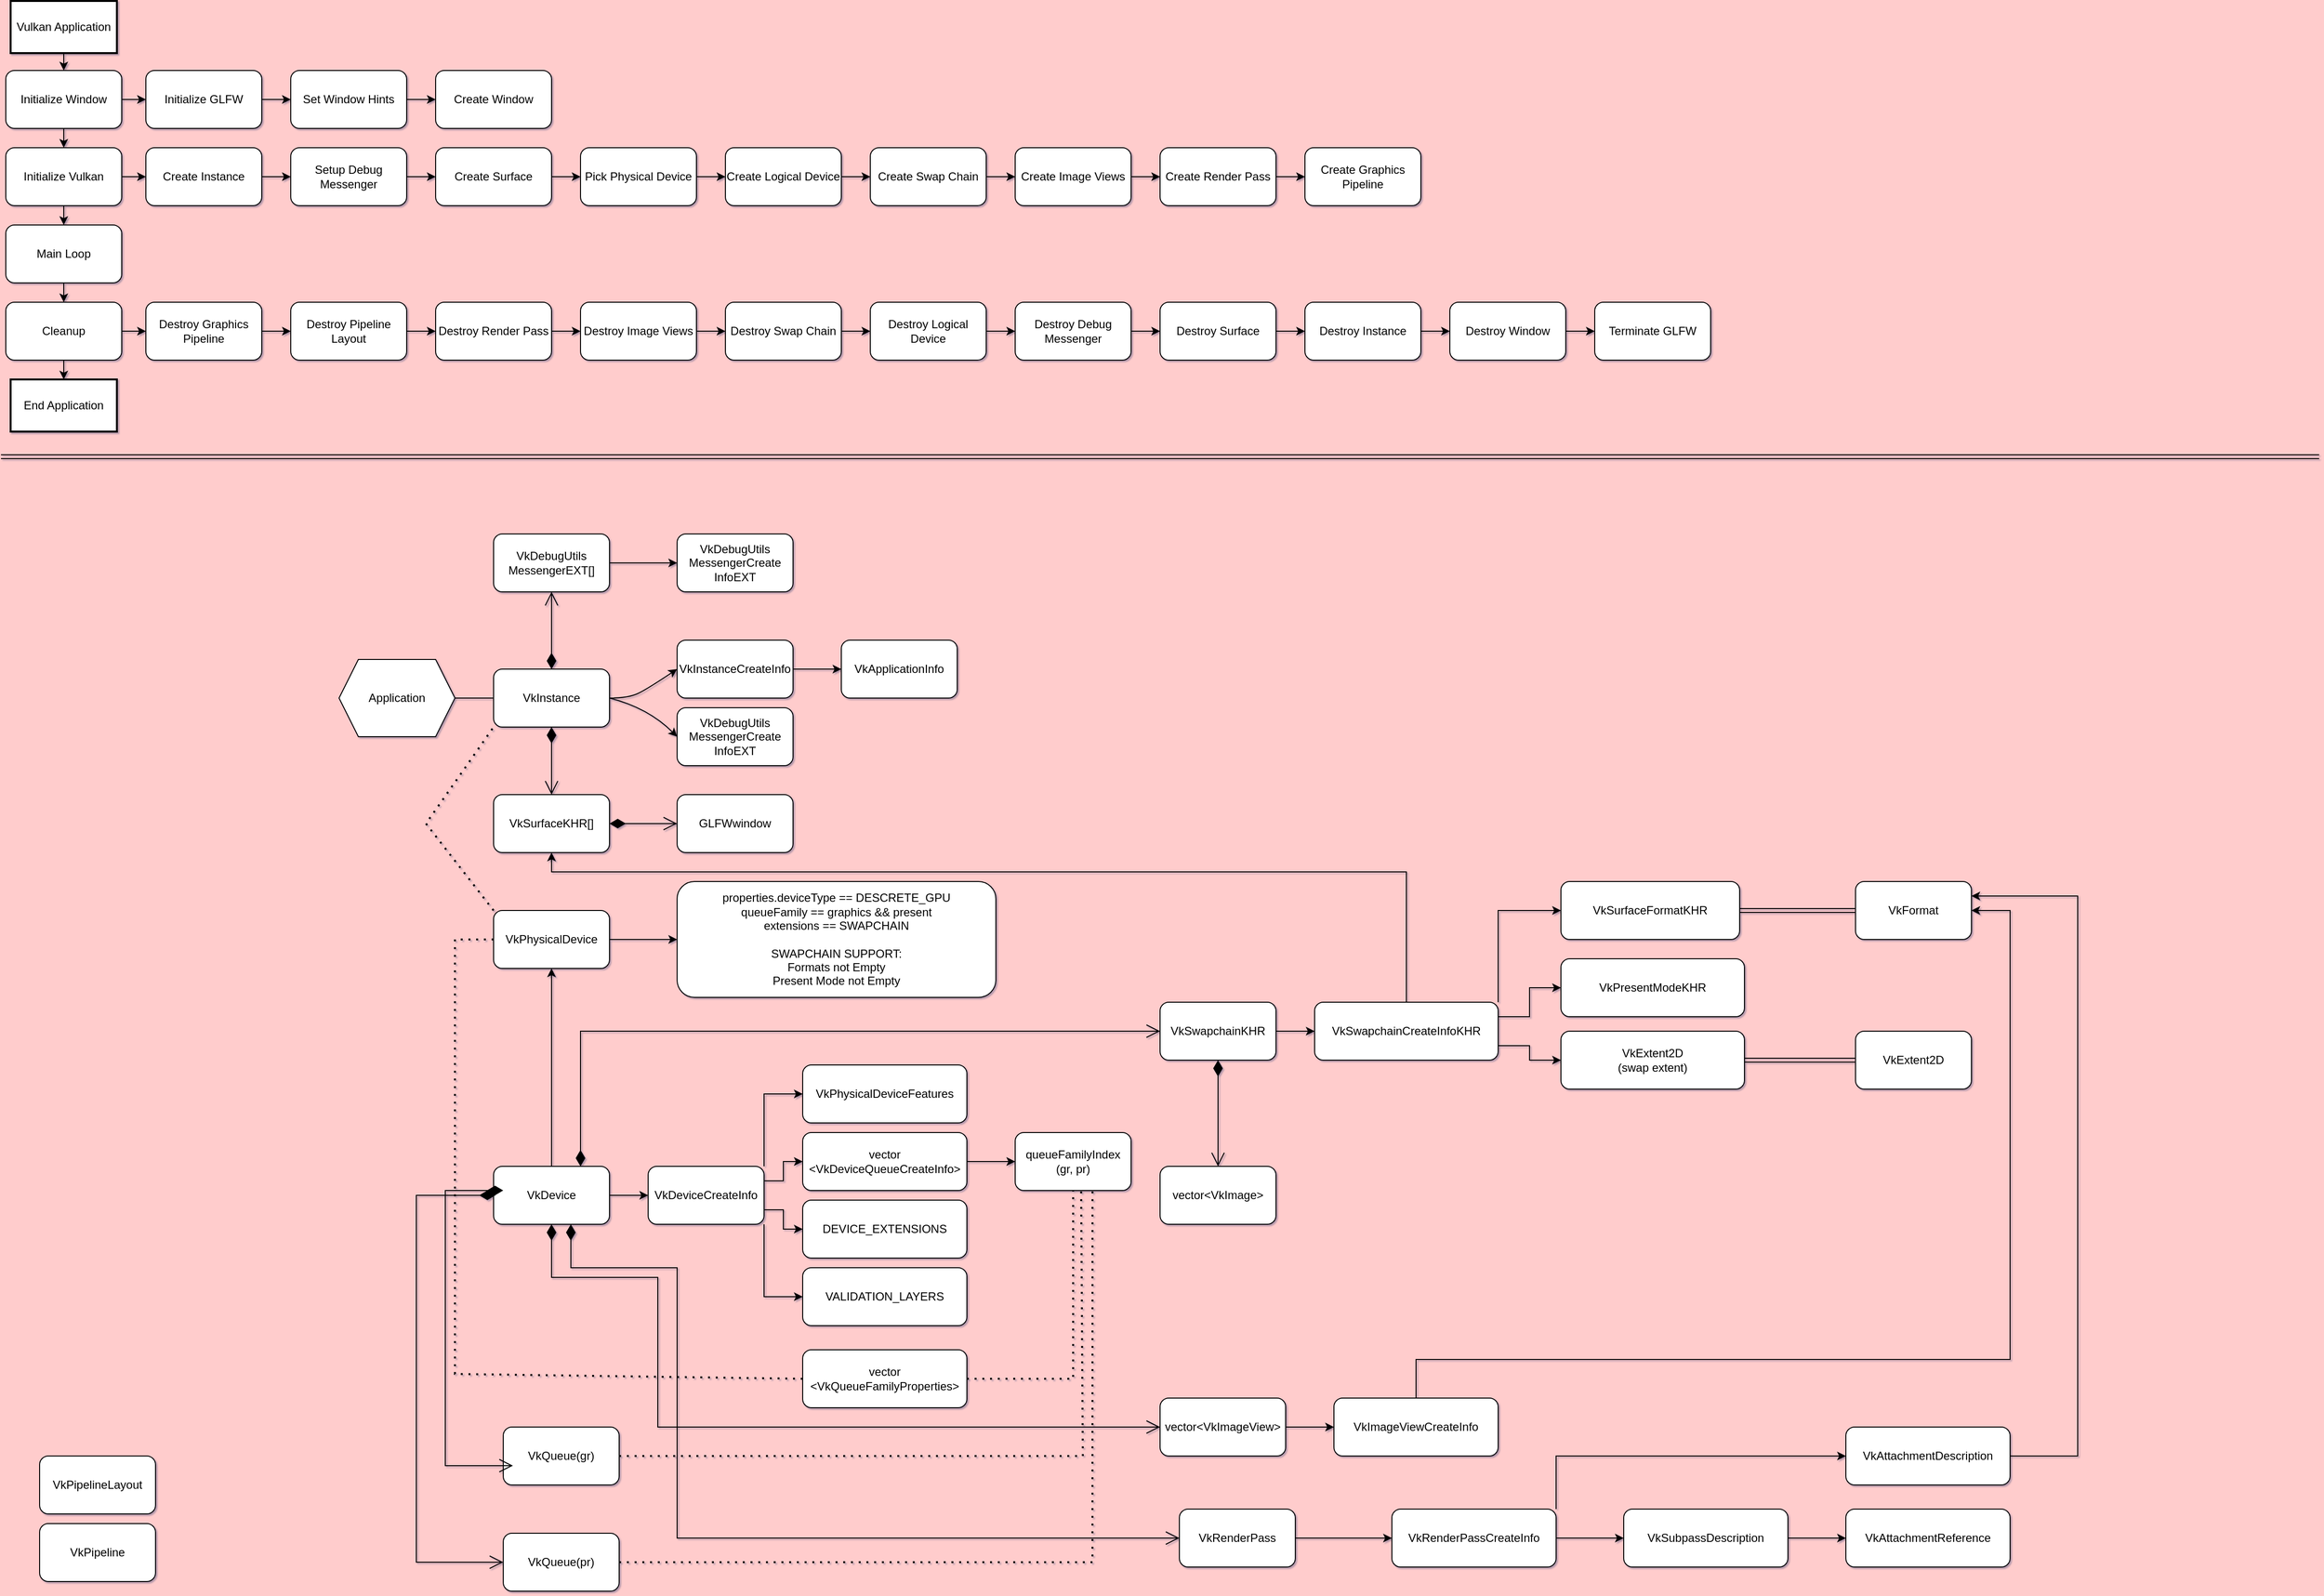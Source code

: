 <mxfile version="26.0.7">
  <diagram name="Page-1" id="efARjDcXvOc3rk5b5u3u">
    <mxGraphModel dx="1392" dy="761" grid="1" gridSize="10" guides="1" tooltips="1" connect="1" arrows="1" fold="1" page="1" pageScale="1" pageWidth="1200" pageHeight="1920" background="#FFCCCC" math="0" shadow="1">
      <root>
        <mxCell id="0" />
        <mxCell id="1" parent="0" />
        <mxCell id="PMzsmYmVDIkMxbADWyHm-15" style="edgeStyle=orthogonalEdgeStyle;rounded=0;orthogonalLoop=1;jettySize=auto;html=1;exitX=0.5;exitY=1;exitDx=0;exitDy=0;entryX=0.5;entryY=0;entryDx=0;entryDy=0;" edge="1" parent="1" source="2" target="PMzsmYmVDIkMxbADWyHm-14">
          <mxGeometry relative="1" as="geometry" />
        </mxCell>
        <mxCell id="2" value="Vulkan Application" style="whiteSpace=wrap;strokeWidth=2;" parent="1" vertex="1">
          <mxGeometry x="10" y="8" width="110" height="54" as="geometry" />
        </mxCell>
        <mxCell id="PMzsmYmVDIkMxbADWyHm-20" style="edgeStyle=orthogonalEdgeStyle;rounded=0;orthogonalLoop=1;jettySize=auto;html=1;exitX=0.5;exitY=1;exitDx=0;exitDy=0;entryX=0.5;entryY=0;entryDx=0;entryDy=0;" edge="1" parent="1" source="PMzsmYmVDIkMxbADWyHm-14" target="PMzsmYmVDIkMxbADWyHm-16">
          <mxGeometry relative="1" as="geometry" />
        </mxCell>
        <mxCell id="PMzsmYmVDIkMxbADWyHm-26" value="" style="edgeStyle=orthogonalEdgeStyle;rounded=0;orthogonalLoop=1;jettySize=auto;html=1;" edge="1" parent="1" source="PMzsmYmVDIkMxbADWyHm-14" target="PMzsmYmVDIkMxbADWyHm-25">
          <mxGeometry relative="1" as="geometry" />
        </mxCell>
        <mxCell id="PMzsmYmVDIkMxbADWyHm-14" value="Initialize Window" style="rounded=1;whiteSpace=wrap;html=1;" vertex="1" parent="1">
          <mxGeometry x="5" y="80" width="120" height="60" as="geometry" />
        </mxCell>
        <mxCell id="PMzsmYmVDIkMxbADWyHm-21" style="edgeStyle=orthogonalEdgeStyle;rounded=0;orthogonalLoop=1;jettySize=auto;html=1;exitX=0.5;exitY=1;exitDx=0;exitDy=0;entryX=0.5;entryY=0;entryDx=0;entryDy=0;" edge="1" parent="1" source="PMzsmYmVDIkMxbADWyHm-16" target="PMzsmYmVDIkMxbADWyHm-17">
          <mxGeometry relative="1" as="geometry" />
        </mxCell>
        <mxCell id="PMzsmYmVDIkMxbADWyHm-32" value="" style="edgeStyle=orthogonalEdgeStyle;rounded=0;orthogonalLoop=1;jettySize=auto;html=1;" edge="1" parent="1" source="PMzsmYmVDIkMxbADWyHm-16" target="PMzsmYmVDIkMxbADWyHm-31">
          <mxGeometry relative="1" as="geometry" />
        </mxCell>
        <mxCell id="PMzsmYmVDIkMxbADWyHm-16" value="Initialize Vulkan" style="rounded=1;whiteSpace=wrap;html=1;" vertex="1" parent="1">
          <mxGeometry x="5" y="160" width="120" height="60" as="geometry" />
        </mxCell>
        <mxCell id="PMzsmYmVDIkMxbADWyHm-22" style="edgeStyle=orthogonalEdgeStyle;rounded=0;orthogonalLoop=1;jettySize=auto;html=1;exitX=0.5;exitY=1;exitDx=0;exitDy=0;entryX=0.5;entryY=0;entryDx=0;entryDy=0;" edge="1" parent="1" source="PMzsmYmVDIkMxbADWyHm-17" target="PMzsmYmVDIkMxbADWyHm-18">
          <mxGeometry relative="1" as="geometry" />
        </mxCell>
        <mxCell id="PMzsmYmVDIkMxbADWyHm-17" value="Main Loop" style="rounded=1;whiteSpace=wrap;html=1;" vertex="1" parent="1">
          <mxGeometry x="5" y="240" width="120" height="60" as="geometry" />
        </mxCell>
        <mxCell id="PMzsmYmVDIkMxbADWyHm-23" style="edgeStyle=orthogonalEdgeStyle;rounded=0;orthogonalLoop=1;jettySize=auto;html=1;exitX=0.5;exitY=1;exitDx=0;exitDy=0;entryX=0.5;entryY=0;entryDx=0;entryDy=0;" edge="1" parent="1" source="PMzsmYmVDIkMxbADWyHm-18" target="PMzsmYmVDIkMxbADWyHm-19">
          <mxGeometry relative="1" as="geometry" />
        </mxCell>
        <mxCell id="PMzsmYmVDIkMxbADWyHm-52" value="" style="edgeStyle=orthogonalEdgeStyle;rounded=0;orthogonalLoop=1;jettySize=auto;html=1;" edge="1" parent="1" source="PMzsmYmVDIkMxbADWyHm-18" target="PMzsmYmVDIkMxbADWyHm-51">
          <mxGeometry relative="1" as="geometry" />
        </mxCell>
        <mxCell id="PMzsmYmVDIkMxbADWyHm-18" value="Cleanup" style="rounded=1;whiteSpace=wrap;html=1;" vertex="1" parent="1">
          <mxGeometry x="5" y="320" width="120" height="60" as="geometry" />
        </mxCell>
        <mxCell id="PMzsmYmVDIkMxbADWyHm-19" value="End Application" style="whiteSpace=wrap;strokeWidth=2;" vertex="1" parent="1">
          <mxGeometry x="10" y="400" width="110" height="54" as="geometry" />
        </mxCell>
        <mxCell id="PMzsmYmVDIkMxbADWyHm-28" value="" style="edgeStyle=orthogonalEdgeStyle;rounded=0;orthogonalLoop=1;jettySize=auto;html=1;" edge="1" parent="1" source="PMzsmYmVDIkMxbADWyHm-25" target="PMzsmYmVDIkMxbADWyHm-27">
          <mxGeometry relative="1" as="geometry" />
        </mxCell>
        <mxCell id="PMzsmYmVDIkMxbADWyHm-25" value="Initialize GLFW" style="whiteSpace=wrap;html=1;rounded=1;" vertex="1" parent="1">
          <mxGeometry x="150" y="80" width="120" height="60" as="geometry" />
        </mxCell>
        <mxCell id="PMzsmYmVDIkMxbADWyHm-30" value="" style="edgeStyle=orthogonalEdgeStyle;rounded=0;orthogonalLoop=1;jettySize=auto;html=1;" edge="1" parent="1" source="PMzsmYmVDIkMxbADWyHm-27" target="PMzsmYmVDIkMxbADWyHm-29">
          <mxGeometry relative="1" as="geometry" />
        </mxCell>
        <mxCell id="PMzsmYmVDIkMxbADWyHm-27" value="Set Window Hints" style="whiteSpace=wrap;html=1;rounded=1;" vertex="1" parent="1">
          <mxGeometry x="300" y="80" width="120" height="60" as="geometry" />
        </mxCell>
        <mxCell id="PMzsmYmVDIkMxbADWyHm-29" value="Create Window" style="whiteSpace=wrap;html=1;rounded=1;" vertex="1" parent="1">
          <mxGeometry x="450" y="80" width="120" height="60" as="geometry" />
        </mxCell>
        <mxCell id="PMzsmYmVDIkMxbADWyHm-34" value="" style="edgeStyle=orthogonalEdgeStyle;rounded=0;orthogonalLoop=1;jettySize=auto;html=1;" edge="1" parent="1" source="PMzsmYmVDIkMxbADWyHm-31" target="PMzsmYmVDIkMxbADWyHm-33">
          <mxGeometry relative="1" as="geometry" />
        </mxCell>
        <mxCell id="PMzsmYmVDIkMxbADWyHm-31" value="Create Instance" style="rounded=1;whiteSpace=wrap;html=1;" vertex="1" parent="1">
          <mxGeometry x="150" y="160" width="120" height="60" as="geometry" />
        </mxCell>
        <mxCell id="PMzsmYmVDIkMxbADWyHm-36" value="" style="edgeStyle=orthogonalEdgeStyle;rounded=0;orthogonalLoop=1;jettySize=auto;html=1;" edge="1" parent="1" source="PMzsmYmVDIkMxbADWyHm-33" target="PMzsmYmVDIkMxbADWyHm-35">
          <mxGeometry relative="1" as="geometry" />
        </mxCell>
        <mxCell id="PMzsmYmVDIkMxbADWyHm-33" value="Setup Debug Messenger" style="whiteSpace=wrap;html=1;rounded=1;" vertex="1" parent="1">
          <mxGeometry x="300" y="160" width="120" height="60" as="geometry" />
        </mxCell>
        <mxCell id="PMzsmYmVDIkMxbADWyHm-38" value="" style="edgeStyle=orthogonalEdgeStyle;rounded=0;orthogonalLoop=1;jettySize=auto;html=1;" edge="1" parent="1" source="PMzsmYmVDIkMxbADWyHm-35" target="PMzsmYmVDIkMxbADWyHm-37">
          <mxGeometry relative="1" as="geometry" />
        </mxCell>
        <mxCell id="PMzsmYmVDIkMxbADWyHm-35" value="Create Surface" style="whiteSpace=wrap;html=1;rounded=1;" vertex="1" parent="1">
          <mxGeometry x="450" y="160" width="120" height="60" as="geometry" />
        </mxCell>
        <mxCell id="PMzsmYmVDIkMxbADWyHm-40" value="" style="edgeStyle=orthogonalEdgeStyle;rounded=0;orthogonalLoop=1;jettySize=auto;html=1;" edge="1" parent="1" source="PMzsmYmVDIkMxbADWyHm-37" target="PMzsmYmVDIkMxbADWyHm-39">
          <mxGeometry relative="1" as="geometry" />
        </mxCell>
        <mxCell id="PMzsmYmVDIkMxbADWyHm-37" value="Pick Physical Device" style="whiteSpace=wrap;html=1;rounded=1;" vertex="1" parent="1">
          <mxGeometry x="600" y="160" width="120" height="60" as="geometry" />
        </mxCell>
        <mxCell id="PMzsmYmVDIkMxbADWyHm-42" value="" style="edgeStyle=orthogonalEdgeStyle;rounded=0;orthogonalLoop=1;jettySize=auto;html=1;" edge="1" parent="1" source="PMzsmYmVDIkMxbADWyHm-39" target="PMzsmYmVDIkMxbADWyHm-41">
          <mxGeometry relative="1" as="geometry" />
        </mxCell>
        <mxCell id="PMzsmYmVDIkMxbADWyHm-39" value="Create Logical Device" style="whiteSpace=wrap;html=1;rounded=1;" vertex="1" parent="1">
          <mxGeometry x="750" y="160" width="120" height="60" as="geometry" />
        </mxCell>
        <mxCell id="PMzsmYmVDIkMxbADWyHm-44" value="" style="edgeStyle=orthogonalEdgeStyle;rounded=0;orthogonalLoop=1;jettySize=auto;html=1;" edge="1" parent="1" source="PMzsmYmVDIkMxbADWyHm-41" target="PMzsmYmVDIkMxbADWyHm-43">
          <mxGeometry relative="1" as="geometry" />
        </mxCell>
        <mxCell id="PMzsmYmVDIkMxbADWyHm-41" value="Create Swap Chain" style="whiteSpace=wrap;html=1;rounded=1;" vertex="1" parent="1">
          <mxGeometry x="900" y="160" width="120" height="60" as="geometry" />
        </mxCell>
        <mxCell id="PMzsmYmVDIkMxbADWyHm-46" value="" style="edgeStyle=orthogonalEdgeStyle;rounded=0;orthogonalLoop=1;jettySize=auto;html=1;" edge="1" parent="1" source="PMzsmYmVDIkMxbADWyHm-43" target="PMzsmYmVDIkMxbADWyHm-45">
          <mxGeometry relative="1" as="geometry" />
        </mxCell>
        <mxCell id="PMzsmYmVDIkMxbADWyHm-43" value="Create Image Views" style="whiteSpace=wrap;html=1;rounded=1;" vertex="1" parent="1">
          <mxGeometry x="1050" y="160" width="120" height="60" as="geometry" />
        </mxCell>
        <mxCell id="PMzsmYmVDIkMxbADWyHm-48" value="" style="edgeStyle=orthogonalEdgeStyle;rounded=0;orthogonalLoop=1;jettySize=auto;html=1;" edge="1" parent="1" source="PMzsmYmVDIkMxbADWyHm-45" target="PMzsmYmVDIkMxbADWyHm-47">
          <mxGeometry relative="1" as="geometry" />
        </mxCell>
        <mxCell id="PMzsmYmVDIkMxbADWyHm-45" value="Create Render Pass" style="whiteSpace=wrap;html=1;rounded=1;" vertex="1" parent="1">
          <mxGeometry x="1200" y="160" width="120" height="60" as="geometry" />
        </mxCell>
        <mxCell id="PMzsmYmVDIkMxbADWyHm-47" value="Create Graphics Pipeline" style="whiteSpace=wrap;html=1;rounded=1;" vertex="1" parent="1">
          <mxGeometry x="1350" y="160" width="120" height="60" as="geometry" />
        </mxCell>
        <mxCell id="PMzsmYmVDIkMxbADWyHm-54" value="" style="edgeStyle=orthogonalEdgeStyle;rounded=0;orthogonalLoop=1;jettySize=auto;html=1;" edge="1" parent="1" source="PMzsmYmVDIkMxbADWyHm-51" target="PMzsmYmVDIkMxbADWyHm-53">
          <mxGeometry relative="1" as="geometry" />
        </mxCell>
        <mxCell id="PMzsmYmVDIkMxbADWyHm-51" value="Destroy Graphics Pipeline" style="whiteSpace=wrap;html=1;rounded=1;" vertex="1" parent="1">
          <mxGeometry x="150" y="320" width="120" height="60" as="geometry" />
        </mxCell>
        <mxCell id="PMzsmYmVDIkMxbADWyHm-56" value="" style="edgeStyle=orthogonalEdgeStyle;rounded=0;orthogonalLoop=1;jettySize=auto;html=1;" edge="1" parent="1" source="PMzsmYmVDIkMxbADWyHm-53" target="PMzsmYmVDIkMxbADWyHm-55">
          <mxGeometry relative="1" as="geometry" />
        </mxCell>
        <mxCell id="PMzsmYmVDIkMxbADWyHm-53" value="Destroy Pipeline Layout" style="whiteSpace=wrap;html=1;rounded=1;" vertex="1" parent="1">
          <mxGeometry x="300" y="320" width="120" height="60" as="geometry" />
        </mxCell>
        <mxCell id="PMzsmYmVDIkMxbADWyHm-58" value="" style="edgeStyle=orthogonalEdgeStyle;rounded=0;orthogonalLoop=1;jettySize=auto;html=1;" edge="1" parent="1" source="PMzsmYmVDIkMxbADWyHm-55" target="PMzsmYmVDIkMxbADWyHm-57">
          <mxGeometry relative="1" as="geometry" />
        </mxCell>
        <mxCell id="PMzsmYmVDIkMxbADWyHm-55" value="Destroy Render Pass" style="whiteSpace=wrap;html=1;rounded=1;" vertex="1" parent="1">
          <mxGeometry x="450" y="320" width="120" height="60" as="geometry" />
        </mxCell>
        <mxCell id="PMzsmYmVDIkMxbADWyHm-60" value="" style="edgeStyle=orthogonalEdgeStyle;rounded=0;orthogonalLoop=1;jettySize=auto;html=1;" edge="1" parent="1" source="PMzsmYmVDIkMxbADWyHm-57" target="PMzsmYmVDIkMxbADWyHm-59">
          <mxGeometry relative="1" as="geometry" />
        </mxCell>
        <mxCell id="PMzsmYmVDIkMxbADWyHm-57" value="Destroy Image Views" style="whiteSpace=wrap;html=1;rounded=1;" vertex="1" parent="1">
          <mxGeometry x="600" y="320" width="120" height="60" as="geometry" />
        </mxCell>
        <mxCell id="PMzsmYmVDIkMxbADWyHm-62" value="" style="edgeStyle=orthogonalEdgeStyle;rounded=0;orthogonalLoop=1;jettySize=auto;html=1;" edge="1" parent="1" source="PMzsmYmVDIkMxbADWyHm-59" target="PMzsmYmVDIkMxbADWyHm-61">
          <mxGeometry relative="1" as="geometry" />
        </mxCell>
        <mxCell id="PMzsmYmVDIkMxbADWyHm-59" value="Destroy Swap Chain" style="whiteSpace=wrap;html=1;rounded=1;" vertex="1" parent="1">
          <mxGeometry x="750" y="320" width="120" height="60" as="geometry" />
        </mxCell>
        <mxCell id="PMzsmYmVDIkMxbADWyHm-64" value="" style="edgeStyle=orthogonalEdgeStyle;rounded=0;orthogonalLoop=1;jettySize=auto;html=1;" edge="1" parent="1" source="PMzsmYmVDIkMxbADWyHm-61" target="PMzsmYmVDIkMxbADWyHm-63">
          <mxGeometry relative="1" as="geometry" />
        </mxCell>
        <mxCell id="PMzsmYmVDIkMxbADWyHm-61" value="Destroy Logical Device" style="whiteSpace=wrap;html=1;rounded=1;" vertex="1" parent="1">
          <mxGeometry x="900" y="320" width="120" height="60" as="geometry" />
        </mxCell>
        <mxCell id="PMzsmYmVDIkMxbADWyHm-66" value="" style="edgeStyle=orthogonalEdgeStyle;rounded=0;orthogonalLoop=1;jettySize=auto;html=1;" edge="1" parent="1" source="PMzsmYmVDIkMxbADWyHm-63" target="PMzsmYmVDIkMxbADWyHm-65">
          <mxGeometry relative="1" as="geometry" />
        </mxCell>
        <mxCell id="PMzsmYmVDIkMxbADWyHm-63" value="Destroy Debug Messenger" style="whiteSpace=wrap;html=1;rounded=1;" vertex="1" parent="1">
          <mxGeometry x="1050" y="320" width="120" height="60" as="geometry" />
        </mxCell>
        <mxCell id="PMzsmYmVDIkMxbADWyHm-68" value="" style="edgeStyle=orthogonalEdgeStyle;rounded=0;orthogonalLoop=1;jettySize=auto;html=1;" edge="1" parent="1" source="PMzsmYmVDIkMxbADWyHm-65" target="PMzsmYmVDIkMxbADWyHm-67">
          <mxGeometry relative="1" as="geometry" />
        </mxCell>
        <mxCell id="PMzsmYmVDIkMxbADWyHm-65" value="Destroy Surface" style="whiteSpace=wrap;html=1;rounded=1;" vertex="1" parent="1">
          <mxGeometry x="1200" y="320" width="120" height="60" as="geometry" />
        </mxCell>
        <mxCell id="PMzsmYmVDIkMxbADWyHm-70" value="" style="edgeStyle=orthogonalEdgeStyle;rounded=0;orthogonalLoop=1;jettySize=auto;html=1;" edge="1" parent="1" source="PMzsmYmVDIkMxbADWyHm-67" target="PMzsmYmVDIkMxbADWyHm-69">
          <mxGeometry relative="1" as="geometry" />
        </mxCell>
        <mxCell id="PMzsmYmVDIkMxbADWyHm-67" value="Destroy Instance" style="whiteSpace=wrap;html=1;rounded=1;" vertex="1" parent="1">
          <mxGeometry x="1350" y="320" width="120" height="60" as="geometry" />
        </mxCell>
        <mxCell id="PMzsmYmVDIkMxbADWyHm-72" value="" style="edgeStyle=orthogonalEdgeStyle;rounded=0;orthogonalLoop=1;jettySize=auto;html=1;" edge="1" parent="1" source="PMzsmYmVDIkMxbADWyHm-69" target="PMzsmYmVDIkMxbADWyHm-71">
          <mxGeometry relative="1" as="geometry" />
        </mxCell>
        <mxCell id="PMzsmYmVDIkMxbADWyHm-69" value="Destroy Window" style="whiteSpace=wrap;html=1;rounded=1;" vertex="1" parent="1">
          <mxGeometry x="1500" y="320" width="120" height="60" as="geometry" />
        </mxCell>
        <mxCell id="PMzsmYmVDIkMxbADWyHm-71" value="Terminate GLFW" style="whiteSpace=wrap;html=1;rounded=1;" vertex="1" parent="1">
          <mxGeometry x="1650" y="320" width="120" height="60" as="geometry" />
        </mxCell>
        <mxCell id="PMzsmYmVDIkMxbADWyHm-74" value="" style="shape=link;html=1;rounded=0;" edge="1" parent="1">
          <mxGeometry width="100" relative="1" as="geometry">
            <mxPoint y="480" as="sourcePoint" />
            <mxPoint x="2400" y="480" as="targetPoint" />
          </mxGeometry>
        </mxCell>
        <mxCell id="PMzsmYmVDIkMxbADWyHm-77" value="Application" style="shape=hexagon;perimeter=hexagonPerimeter2;whiteSpace=wrap;html=1;fixedSize=1;" vertex="1" parent="1">
          <mxGeometry x="350" y="690" width="120" height="80" as="geometry" />
        </mxCell>
        <mxCell id="PMzsmYmVDIkMxbADWyHm-78" value="GLFWwindow" style="rounded=1;whiteSpace=wrap;html=1;" vertex="1" parent="1">
          <mxGeometry x="700" y="830" width="120" height="60" as="geometry" />
        </mxCell>
        <mxCell id="PMzsmYmVDIkMxbADWyHm-80" value="VkInstance" style="rounded=1;whiteSpace=wrap;html=1;" vertex="1" parent="1">
          <mxGeometry x="510" y="700" width="120" height="60" as="geometry" />
        </mxCell>
        <mxCell id="PMzsmYmVDIkMxbADWyHm-81" value="VkApplicationInfo" style="rounded=1;whiteSpace=wrap;html=1;" vertex="1" parent="1">
          <mxGeometry x="870" y="670" width="120" height="60" as="geometry" />
        </mxCell>
        <mxCell id="PMzsmYmVDIkMxbADWyHm-82" value="VkPipelineLayout" style="rounded=1;whiteSpace=wrap;html=1;" vertex="1" parent="1">
          <mxGeometry x="40" y="1515" width="120" height="60" as="geometry" />
        </mxCell>
        <mxCell id="PMzsmYmVDIkMxbADWyHm-85" value="VkQueue(pr)" style="rounded=1;whiteSpace=wrap;html=1;" vertex="1" parent="1">
          <mxGeometry x="520" y="1595" width="120" height="60" as="geometry" />
        </mxCell>
        <mxCell id="PMzsmYmVDIkMxbADWyHm-132" style="edgeStyle=orthogonalEdgeStyle;rounded=0;orthogonalLoop=1;jettySize=auto;html=1;exitX=0.5;exitY=0;exitDx=0;exitDy=0;entryX=0.5;entryY=1;entryDx=0;entryDy=0;" edge="1" parent="1" source="PMzsmYmVDIkMxbADWyHm-86" target="PMzsmYmVDIkMxbADWyHm-88">
          <mxGeometry relative="1" as="geometry" />
        </mxCell>
        <mxCell id="PMzsmYmVDIkMxbADWyHm-134" style="edgeStyle=orthogonalEdgeStyle;rounded=0;orthogonalLoop=1;jettySize=auto;html=1;entryX=0;entryY=0.5;entryDx=0;entryDy=0;" edge="1" parent="1" source="PMzsmYmVDIkMxbADWyHm-86" target="PMzsmYmVDIkMxbADWyHm-133">
          <mxGeometry relative="1" as="geometry" />
        </mxCell>
        <mxCell id="PMzsmYmVDIkMxbADWyHm-86" value="VkDevice" style="rounded=1;whiteSpace=wrap;html=1;" vertex="1" parent="1">
          <mxGeometry x="510" y="1215" width="120" height="60" as="geometry" />
        </mxCell>
        <mxCell id="PMzsmYmVDIkMxbADWyHm-198" style="edgeStyle=orthogonalEdgeStyle;rounded=0;orthogonalLoop=1;jettySize=auto;html=1;exitX=1;exitY=0.5;exitDx=0;exitDy=0;entryX=0;entryY=0.5;entryDx=0;entryDy=0;" edge="1" parent="1" source="PMzsmYmVDIkMxbADWyHm-87" target="PMzsmYmVDIkMxbADWyHm-195">
          <mxGeometry relative="1" as="geometry" />
        </mxCell>
        <mxCell id="PMzsmYmVDIkMxbADWyHm-87" value="VkRenderPass" style="rounded=1;whiteSpace=wrap;html=1;" vertex="1" parent="1">
          <mxGeometry x="1220" y="1570" width="120" height="60" as="geometry" />
        </mxCell>
        <mxCell id="PMzsmYmVDIkMxbADWyHm-126" value="" style="edgeStyle=orthogonalEdgeStyle;rounded=0;orthogonalLoop=1;jettySize=auto;html=1;" edge="1" parent="1" source="PMzsmYmVDIkMxbADWyHm-88" target="PMzsmYmVDIkMxbADWyHm-125">
          <mxGeometry relative="1" as="geometry" />
        </mxCell>
        <mxCell id="PMzsmYmVDIkMxbADWyHm-88" value="VkPhysicalDevice" style="rounded=1;whiteSpace=wrap;html=1;" vertex="1" parent="1">
          <mxGeometry x="510" y="950" width="120" height="60" as="geometry" />
        </mxCell>
        <mxCell id="PMzsmYmVDIkMxbADWyHm-89" value="VkExtent2D" style="rounded=1;whiteSpace=wrap;html=1;" vertex="1" parent="1">
          <mxGeometry x="1920" y="1075" width="120" height="60" as="geometry" />
        </mxCell>
        <mxCell id="PMzsmYmVDIkMxbADWyHm-90" value="VkDebugUtils&lt;div&gt;MessengerEXT[]&lt;/div&gt;" style="rounded=1;whiteSpace=wrap;html=1;" vertex="1" parent="1">
          <mxGeometry x="510" y="560" width="120" height="60" as="geometry" />
        </mxCell>
        <mxCell id="PMzsmYmVDIkMxbADWyHm-91" value="VkSurfaceKHR[]" style="rounded=1;whiteSpace=wrap;html=1;" vertex="1" parent="1">
          <mxGeometry x="510" y="830" width="120" height="60" as="geometry" />
        </mxCell>
        <mxCell id="PMzsmYmVDIkMxbADWyHm-92" value="vector&amp;lt;VkImage&amp;gt;" style="rounded=1;whiteSpace=wrap;html=1;" vertex="1" parent="1">
          <mxGeometry x="1200" y="1215" width="120" height="60" as="geometry" />
        </mxCell>
        <mxCell id="PMzsmYmVDIkMxbADWyHm-93" value="VkFormat" style="rounded=1;whiteSpace=wrap;html=1;" vertex="1" parent="1">
          <mxGeometry x="1920" y="920" width="120" height="60" as="geometry" />
        </mxCell>
        <mxCell id="PMzsmYmVDIkMxbADWyHm-94" value="VkQueue(gr)" style="rounded=1;whiteSpace=wrap;html=1;" vertex="1" parent="1">
          <mxGeometry x="520" y="1485" width="120" height="60" as="geometry" />
        </mxCell>
        <mxCell id="PMzsmYmVDIkMxbADWyHm-95" value="VkPipeline" style="rounded=1;whiteSpace=wrap;html=1;" vertex="1" parent="1">
          <mxGeometry x="40" y="1585" width="120" height="60" as="geometry" />
        </mxCell>
        <mxCell id="PMzsmYmVDIkMxbADWyHm-101" style="edgeStyle=orthogonalEdgeStyle;rounded=0;orthogonalLoop=1;jettySize=auto;html=1;exitX=1;exitY=0.5;exitDx=0;exitDy=0;entryX=0;entryY=0.5;entryDx=0;entryDy=0;" edge="1" parent="1" source="PMzsmYmVDIkMxbADWyHm-96" target="PMzsmYmVDIkMxbADWyHm-81">
          <mxGeometry relative="1" as="geometry" />
        </mxCell>
        <mxCell id="PMzsmYmVDIkMxbADWyHm-96" value="VkInstanceCreateInfo" style="rounded=1;whiteSpace=wrap;html=1;" vertex="1" parent="1">
          <mxGeometry x="700" y="670" width="120" height="60" as="geometry" />
        </mxCell>
        <mxCell id="PMzsmYmVDIkMxbADWyHm-103" value="" style="curved=1;endArrow=classic;html=1;rounded=0;exitX=1;exitY=0.5;exitDx=0;exitDy=0;entryX=0;entryY=0.5;entryDx=0;entryDy=0;" edge="1" parent="1" source="PMzsmYmVDIkMxbADWyHm-80" target="PMzsmYmVDIkMxbADWyHm-96">
          <mxGeometry width="50" height="50" relative="1" as="geometry">
            <mxPoint x="800" y="960" as="sourcePoint" />
            <mxPoint x="850" y="910" as="targetPoint" />
            <Array as="points">
              <mxPoint x="650" y="730" />
              <mxPoint x="670" y="720" />
            </Array>
          </mxGeometry>
        </mxCell>
        <mxCell id="PMzsmYmVDIkMxbADWyHm-104" value="VkDebugUtils&lt;div&gt;MessengerCreate&lt;/div&gt;&lt;div&gt;InfoEXT&lt;/div&gt;" style="rounded=1;whiteSpace=wrap;html=1;" vertex="1" parent="1">
          <mxGeometry x="700" y="740" width="120" height="60" as="geometry" />
        </mxCell>
        <mxCell id="PMzsmYmVDIkMxbADWyHm-105" value="" style="curved=1;endArrow=classic;html=1;rounded=0;exitX=1;exitY=0.5;exitDx=0;exitDy=0;entryX=0;entryY=0.5;entryDx=0;entryDy=0;" edge="1" parent="1" source="PMzsmYmVDIkMxbADWyHm-80" target="PMzsmYmVDIkMxbADWyHm-104">
          <mxGeometry width="50" height="50" relative="1" as="geometry">
            <mxPoint x="700" y="890" as="sourcePoint" />
            <mxPoint x="750" y="840" as="targetPoint" />
            <Array as="points">
              <mxPoint x="670" y="740" />
            </Array>
          </mxGeometry>
        </mxCell>
        <mxCell id="PMzsmYmVDIkMxbADWyHm-106" value="VkDebugUtils&lt;div&gt;MessengerCreate&lt;/div&gt;&lt;div&gt;InfoEXT&lt;/div&gt;" style="rounded=1;whiteSpace=wrap;html=1;" vertex="1" parent="1">
          <mxGeometry x="700" y="560" width="120" height="60" as="geometry" />
        </mxCell>
        <mxCell id="PMzsmYmVDIkMxbADWyHm-107" value="" style="curved=1;endArrow=classic;html=1;rounded=0;entryX=0;entryY=0.5;entryDx=0;entryDy=0;exitX=1;exitY=0.5;exitDx=0;exitDy=0;" edge="1" parent="1" source="PMzsmYmVDIkMxbADWyHm-90" target="PMzsmYmVDIkMxbADWyHm-106">
          <mxGeometry width="50" height="50" relative="1" as="geometry">
            <mxPoint x="660" y="900" as="sourcePoint" />
            <mxPoint x="860" y="905" as="targetPoint" />
            <Array as="points" />
          </mxGeometry>
        </mxCell>
        <mxCell id="PMzsmYmVDIkMxbADWyHm-110" value="" style="endArrow=open;html=1;endSize=12;startArrow=diamondThin;startSize=14;startFill=1;edgeStyle=orthogonalEdgeStyle;align=left;verticalAlign=bottom;rounded=0;exitX=0.5;exitY=0;exitDx=0;exitDy=0;entryX=0.5;entryY=1;entryDx=0;entryDy=0;" edge="1" parent="1" source="PMzsmYmVDIkMxbADWyHm-80" target="PMzsmYmVDIkMxbADWyHm-90">
          <mxGeometry x="-1" y="22" relative="1" as="geometry">
            <mxPoint x="559.41" y="830" as="sourcePoint" />
            <mxPoint x="559" y="740" as="targetPoint" />
            <Array as="points">
              <mxPoint x="570" y="650" />
              <mxPoint x="570" y="650" />
            </Array>
            <mxPoint x="-10" y="2" as="offset" />
          </mxGeometry>
        </mxCell>
        <mxCell id="PMzsmYmVDIkMxbADWyHm-111" value="&lt;div&gt;&lt;br&gt;&lt;/div&gt;" style="edgeLabel;html=1;align=center;verticalAlign=middle;resizable=0;points=[];" vertex="1" connectable="0" parent="PMzsmYmVDIkMxbADWyHm-110">
          <mxGeometry x="-0.982" y="14" relative="1" as="geometry">
            <mxPoint as="offset" />
          </mxGeometry>
        </mxCell>
        <mxCell id="PMzsmYmVDIkMxbADWyHm-115" value="" style="endArrow=open;html=1;endSize=12;startArrow=diamondThin;startSize=14;startFill=1;edgeStyle=orthogonalEdgeStyle;align=left;verticalAlign=bottom;rounded=0;exitX=0.5;exitY=1;exitDx=0;exitDy=0;entryX=0.5;entryY=0;entryDx=0;entryDy=0;" edge="1" parent="1" source="PMzsmYmVDIkMxbADWyHm-80" target="PMzsmYmVDIkMxbADWyHm-91">
          <mxGeometry x="-1" y="22" relative="1" as="geometry">
            <mxPoint x="500" y="960" as="sourcePoint" />
            <mxPoint x="500" y="880" as="targetPoint" />
            <Array as="points">
              <mxPoint x="570" y="830" />
              <mxPoint x="570" y="830" />
            </Array>
            <mxPoint x="-10" y="2" as="offset" />
          </mxGeometry>
        </mxCell>
        <mxCell id="PMzsmYmVDIkMxbADWyHm-116" value="&lt;div&gt;&lt;br&gt;&lt;/div&gt;" style="edgeLabel;html=1;align=center;verticalAlign=middle;resizable=0;points=[];" vertex="1" connectable="0" parent="PMzsmYmVDIkMxbADWyHm-115">
          <mxGeometry x="-0.982" y="14" relative="1" as="geometry">
            <mxPoint as="offset" />
          </mxGeometry>
        </mxCell>
        <mxCell id="PMzsmYmVDIkMxbADWyHm-121" value="" style="endArrow=open;html=1;endSize=12;startArrow=diamondThin;startSize=14;startFill=1;edgeStyle=orthogonalEdgeStyle;align=left;verticalAlign=bottom;rounded=0;entryX=0;entryY=0.5;entryDx=0;entryDy=0;exitX=1;exitY=0.5;exitDx=0;exitDy=0;" edge="1" parent="1" source="PMzsmYmVDIkMxbADWyHm-91" target="PMzsmYmVDIkMxbADWyHm-78">
          <mxGeometry x="-1" y="22" relative="1" as="geometry">
            <mxPoint x="660" y="920" as="sourcePoint" />
            <mxPoint x="590" y="850" as="targetPoint" />
            <Array as="points">
              <mxPoint x="680" y="860" />
              <mxPoint x="680" y="860" />
            </Array>
            <mxPoint x="-10" y="2" as="offset" />
          </mxGeometry>
        </mxCell>
        <mxCell id="PMzsmYmVDIkMxbADWyHm-122" value="&lt;div&gt;&lt;br&gt;&lt;/div&gt;" style="edgeLabel;html=1;align=center;verticalAlign=middle;resizable=0;points=[];" vertex="1" connectable="0" parent="PMzsmYmVDIkMxbADWyHm-121">
          <mxGeometry x="-0.982" y="14" relative="1" as="geometry">
            <mxPoint as="offset" />
          </mxGeometry>
        </mxCell>
        <mxCell id="PMzsmYmVDIkMxbADWyHm-124" value="" style="endArrow=none;html=1;rounded=0;entryX=0;entryY=0.5;entryDx=0;entryDy=0;exitX=1;exitY=0.5;exitDx=0;exitDy=0;" edge="1" parent="1" source="PMzsmYmVDIkMxbADWyHm-77" target="PMzsmYmVDIkMxbADWyHm-80">
          <mxGeometry width="50" height="50" relative="1" as="geometry">
            <mxPoint x="560" y="830" as="sourcePoint" />
            <mxPoint x="610" y="780" as="targetPoint" />
            <Array as="points" />
          </mxGeometry>
        </mxCell>
        <mxCell id="PMzsmYmVDIkMxbADWyHm-125" value="properties.deviceType&amp;nbsp;&lt;span style=&quot;background-color: transparent; color: light-dark(rgb(0, 0, 0), rgb(255, 255, 255));&quot;&gt;==&amp;nbsp;&lt;/span&gt;&lt;span style=&quot;background-color: transparent; color: light-dark(rgb(0, 0, 0), rgb(255, 255, 255));&quot;&gt;DESCRETE_GPU&lt;/span&gt;&lt;div&gt;&lt;span style=&quot;background-color: transparent; color: light-dark(rgb(0, 0, 0), rgb(255, 255, 255));&quot;&gt;queueFamily == graphics &amp;amp;&amp;amp; present&lt;/span&gt;&lt;/div&gt;&lt;div&gt;&lt;span style=&quot;background-color: transparent; color: light-dark(rgb(0, 0, 0), rgb(255, 255, 255));&quot;&gt;extensions == SWAPCHAIN&lt;/span&gt;&lt;/div&gt;&lt;div&gt;&lt;span style=&quot;background-color: transparent; color: light-dark(rgb(0, 0, 0), rgb(255, 255, 255));&quot;&gt;&lt;br&gt;&lt;/span&gt;&lt;/div&gt;&lt;div&gt;&lt;span style=&quot;background-color: transparent; color: light-dark(rgb(0, 0, 0), rgb(255, 255, 255));&quot;&gt;SWAPCHAIN SUPPORT:&lt;/span&gt;&lt;/div&gt;&lt;div&gt;&lt;span style=&quot;background-color: transparent; color: light-dark(rgb(0, 0, 0), rgb(255, 255, 255));&quot;&gt;Formats not Empty&lt;/span&gt;&lt;/div&gt;&lt;div&gt;&lt;span style=&quot;background-color: transparent; color: light-dark(rgb(0, 0, 0), rgb(255, 255, 255));&quot;&gt;Present Mode not Empty&lt;/span&gt;&lt;/div&gt;" style="whiteSpace=wrap;html=1;rounded=1;" vertex="1" parent="1">
          <mxGeometry x="700" y="920" width="330" height="120" as="geometry" />
        </mxCell>
        <mxCell id="PMzsmYmVDIkMxbADWyHm-131" value="" style="endArrow=none;dashed=1;html=1;dashPattern=1 3;strokeWidth=2;rounded=0;entryX=0;entryY=1;entryDx=0;entryDy=0;exitX=0;exitY=0;exitDx=0;exitDy=0;" edge="1" parent="1" source="PMzsmYmVDIkMxbADWyHm-88" target="PMzsmYmVDIkMxbADWyHm-80">
          <mxGeometry width="50" height="50" relative="1" as="geometry">
            <mxPoint x="870" y="1150" as="sourcePoint" />
            <mxPoint x="920" y="1100" as="targetPoint" />
            <Array as="points">
              <mxPoint x="440" y="860" />
            </Array>
          </mxGeometry>
        </mxCell>
        <mxCell id="PMzsmYmVDIkMxbADWyHm-141" style="edgeStyle=orthogonalEdgeStyle;rounded=0;orthogonalLoop=1;jettySize=auto;html=1;exitX=1;exitY=0;exitDx=0;exitDy=0;entryX=0;entryY=0.5;entryDx=0;entryDy=0;" edge="1" parent="1" source="PMzsmYmVDIkMxbADWyHm-133" target="PMzsmYmVDIkMxbADWyHm-135">
          <mxGeometry relative="1" as="geometry" />
        </mxCell>
        <mxCell id="PMzsmYmVDIkMxbADWyHm-142" style="edgeStyle=orthogonalEdgeStyle;rounded=0;orthogonalLoop=1;jettySize=auto;html=1;exitX=1;exitY=0.25;exitDx=0;exitDy=0;entryX=0;entryY=0.5;entryDx=0;entryDy=0;" edge="1" parent="1" source="PMzsmYmVDIkMxbADWyHm-133" target="PMzsmYmVDIkMxbADWyHm-136">
          <mxGeometry relative="1" as="geometry" />
        </mxCell>
        <mxCell id="PMzsmYmVDIkMxbADWyHm-143" style="edgeStyle=orthogonalEdgeStyle;rounded=0;orthogonalLoop=1;jettySize=auto;html=1;exitX=1;exitY=0.75;exitDx=0;exitDy=0;entryX=0;entryY=0.5;entryDx=0;entryDy=0;" edge="1" parent="1" source="PMzsmYmVDIkMxbADWyHm-133" target="PMzsmYmVDIkMxbADWyHm-137">
          <mxGeometry relative="1" as="geometry" />
        </mxCell>
        <mxCell id="PMzsmYmVDIkMxbADWyHm-144" style="edgeStyle=orthogonalEdgeStyle;rounded=0;orthogonalLoop=1;jettySize=auto;html=1;exitX=1;exitY=1;exitDx=0;exitDy=0;entryX=0;entryY=0.5;entryDx=0;entryDy=0;" edge="1" parent="1" source="PMzsmYmVDIkMxbADWyHm-133" target="PMzsmYmVDIkMxbADWyHm-138">
          <mxGeometry relative="1" as="geometry" />
        </mxCell>
        <mxCell id="PMzsmYmVDIkMxbADWyHm-133" value="VkDeviceCreateInfo" style="rounded=1;whiteSpace=wrap;html=1;" vertex="1" parent="1">
          <mxGeometry x="670" y="1215" width="120" height="60" as="geometry" />
        </mxCell>
        <mxCell id="PMzsmYmVDIkMxbADWyHm-135" value="VkPhysicalDevice&lt;span style=&quot;background-color: transparent; color: light-dark(rgb(0, 0, 0), rgb(255, 255, 255));&quot;&gt;Features&lt;/span&gt;" style="rounded=1;whiteSpace=wrap;html=1;" vertex="1" parent="1">
          <mxGeometry x="830" y="1110" width="170" height="60" as="geometry" />
        </mxCell>
        <mxCell id="PMzsmYmVDIkMxbADWyHm-148" style="edgeStyle=orthogonalEdgeStyle;rounded=0;orthogonalLoop=1;jettySize=auto;html=1;exitX=1;exitY=0.5;exitDx=0;exitDy=0;entryX=0;entryY=0.5;entryDx=0;entryDy=0;" edge="1" parent="1" source="PMzsmYmVDIkMxbADWyHm-136" target="PMzsmYmVDIkMxbADWyHm-147">
          <mxGeometry relative="1" as="geometry" />
        </mxCell>
        <mxCell id="PMzsmYmVDIkMxbADWyHm-136" value="vector&lt;div&gt;&amp;lt;VkDeviceQueueCreateInfo&amp;gt;&lt;/div&gt;" style="rounded=1;whiteSpace=wrap;html=1;" vertex="1" parent="1">
          <mxGeometry x="830" y="1180" width="170" height="60" as="geometry" />
        </mxCell>
        <mxCell id="PMzsmYmVDIkMxbADWyHm-137" value="DEVICE_EXTENSIONS" style="rounded=1;whiteSpace=wrap;html=1;" vertex="1" parent="1">
          <mxGeometry x="830" y="1250" width="170" height="60" as="geometry" />
        </mxCell>
        <mxCell id="PMzsmYmVDIkMxbADWyHm-138" value="VALIDATION_LAYERS" style="rounded=1;whiteSpace=wrap;html=1;" vertex="1" parent="1">
          <mxGeometry x="830" y="1320" width="170" height="60" as="geometry" />
        </mxCell>
        <mxCell id="PMzsmYmVDIkMxbADWyHm-145" value="vector&lt;div&gt;&amp;lt;VkQueueFamilyProperties&amp;gt;&lt;/div&gt;" style="rounded=1;whiteSpace=wrap;html=1;" vertex="1" parent="1">
          <mxGeometry x="830" y="1405" width="170" height="60" as="geometry" />
        </mxCell>
        <mxCell id="PMzsmYmVDIkMxbADWyHm-146" value="" style="endArrow=none;dashed=1;html=1;dashPattern=1 3;strokeWidth=2;rounded=0;entryX=0;entryY=0.5;entryDx=0;entryDy=0;exitX=0;exitY=0.5;exitDx=0;exitDy=0;" edge="1" parent="1" source="PMzsmYmVDIkMxbADWyHm-145" target="PMzsmYmVDIkMxbADWyHm-88">
          <mxGeometry width="50" height="50" relative="1" as="geometry">
            <mxPoint x="370" y="1140" as="sourcePoint" />
            <mxPoint x="420" y="1090" as="targetPoint" />
            <Array as="points">
              <mxPoint x="470" y="1430" />
              <mxPoint x="470" y="980" />
            </Array>
          </mxGeometry>
        </mxCell>
        <mxCell id="PMzsmYmVDIkMxbADWyHm-147" value="queueFamilyIndex&lt;br&gt;(gr, pr)" style="rounded=1;whiteSpace=wrap;html=1;" vertex="1" parent="1">
          <mxGeometry x="1050" y="1180" width="120" height="60" as="geometry" />
        </mxCell>
        <mxCell id="PMzsmYmVDIkMxbADWyHm-149" value="" style="endArrow=none;dashed=1;html=1;dashPattern=1 3;strokeWidth=2;rounded=0;exitX=1;exitY=0.5;exitDx=0;exitDy=0;entryX=0.5;entryY=1;entryDx=0;entryDy=0;" edge="1" parent="1" source="PMzsmYmVDIkMxbADWyHm-145" target="PMzsmYmVDIkMxbADWyHm-147">
          <mxGeometry width="50" height="50" relative="1" as="geometry">
            <mxPoint x="1050" y="1475" as="sourcePoint" />
            <mxPoint x="1100" y="1425" as="targetPoint" />
            <Array as="points">
              <mxPoint x="1110" y="1435" />
            </Array>
          </mxGeometry>
        </mxCell>
        <mxCell id="PMzsmYmVDIkMxbADWyHm-152" value="" style="endArrow=open;html=1;endSize=12;startArrow=diamondThin;startSize=14;startFill=1;edgeStyle=orthogonalEdgeStyle;align=left;verticalAlign=bottom;rounded=0;entryX=0;entryY=0.5;entryDx=0;entryDy=0;exitX=0.5;exitY=1;exitDx=0;exitDy=0;" edge="1" parent="1" source="PMzsmYmVDIkMxbADWyHm-86" target="PMzsmYmVDIkMxbADWyHm-182">
          <mxGeometry x="-1" y="22" relative="1" as="geometry">
            <mxPoint x="360" y="1555" as="sourcePoint" />
            <mxPoint x="440" y="1485" as="targetPoint" />
            <Array as="points">
              <mxPoint x="570" y="1330" />
              <mxPoint x="680" y="1330" />
              <mxPoint x="680" y="1485" />
            </Array>
            <mxPoint x="-10" y="2" as="offset" />
          </mxGeometry>
        </mxCell>
        <mxCell id="PMzsmYmVDIkMxbADWyHm-153" value="&lt;div&gt;&lt;br&gt;&lt;/div&gt;" style="edgeLabel;html=1;align=center;verticalAlign=middle;resizable=0;points=[];" vertex="1" connectable="0" parent="PMzsmYmVDIkMxbADWyHm-152">
          <mxGeometry x="-0.982" y="14" relative="1" as="geometry">
            <mxPoint as="offset" />
          </mxGeometry>
        </mxCell>
        <mxCell id="PMzsmYmVDIkMxbADWyHm-154" value="" style="endArrow=open;html=1;endSize=12;startArrow=diamondThin;startSize=14;startFill=1;edgeStyle=orthogonalEdgeStyle;align=left;verticalAlign=bottom;rounded=0;entryX=0;entryY=0.5;entryDx=0;entryDy=0;exitX=0.017;exitY=0.5;exitDx=0;exitDy=0;exitPerimeter=0;" edge="1" parent="1" source="PMzsmYmVDIkMxbADWyHm-86" target="PMzsmYmVDIkMxbADWyHm-85">
          <mxGeometry x="-1" y="22" relative="1" as="geometry">
            <mxPoint x="500" y="1265" as="sourcePoint" />
            <mxPoint x="520" y="1530" as="targetPoint" />
            <Array as="points">
              <mxPoint x="430" y="1245" />
              <mxPoint x="430" y="1625" />
            </Array>
            <mxPoint x="-10" y="2" as="offset" />
          </mxGeometry>
        </mxCell>
        <mxCell id="PMzsmYmVDIkMxbADWyHm-155" value="&lt;div&gt;&lt;br&gt;&lt;/div&gt;" style="edgeLabel;html=1;align=center;verticalAlign=middle;resizable=0;points=[];" vertex="1" connectable="0" parent="PMzsmYmVDIkMxbADWyHm-154">
          <mxGeometry x="-0.982" y="14" relative="1" as="geometry">
            <mxPoint as="offset" />
          </mxGeometry>
        </mxCell>
        <mxCell id="PMzsmYmVDIkMxbADWyHm-159" value="" style="endArrow=none;dashed=1;html=1;dashPattern=1 3;strokeWidth=2;rounded=0;exitX=1;exitY=0.5;exitDx=0;exitDy=0;entryX=0.569;entryY=0.989;entryDx=0;entryDy=0;entryPerimeter=0;" edge="1" parent="1" source="PMzsmYmVDIkMxbADWyHm-94" target="PMzsmYmVDIkMxbADWyHm-147">
          <mxGeometry width="50" height="50" relative="1" as="geometry">
            <mxPoint x="1010" y="1445" as="sourcePoint" />
            <mxPoint x="1120" y="1250" as="targetPoint" />
            <Array as="points">
              <mxPoint x="1060" y="1515" />
              <mxPoint x="1120" y="1515" />
            </Array>
          </mxGeometry>
        </mxCell>
        <mxCell id="PMzsmYmVDIkMxbADWyHm-160" value="" style="endArrow=none;dashed=1;html=1;dashPattern=1 3;strokeWidth=2;rounded=0;exitX=1;exitY=0.5;exitDx=0;exitDy=0;entryX=0.667;entryY=0.961;entryDx=0;entryDy=0;entryPerimeter=0;" edge="1" parent="1" source="PMzsmYmVDIkMxbADWyHm-85" target="PMzsmYmVDIkMxbADWyHm-147">
          <mxGeometry width="50" height="50" relative="1" as="geometry">
            <mxPoint x="650" y="1525" as="sourcePoint" />
            <mxPoint x="1128" y="1249" as="targetPoint" />
            <Array as="points">
              <mxPoint x="1070" y="1625" />
              <mxPoint x="1130" y="1625" />
            </Array>
          </mxGeometry>
        </mxCell>
        <mxCell id="PMzsmYmVDIkMxbADWyHm-161" value="VkSurfaceFormatKHR" style="rounded=1;whiteSpace=wrap;html=1;" vertex="1" parent="1">
          <mxGeometry x="1615" y="920" width="185" height="60" as="geometry" />
        </mxCell>
        <mxCell id="PMzsmYmVDIkMxbADWyHm-162" value="VkPresentModeKHR" style="rounded=1;whiteSpace=wrap;html=1;" vertex="1" parent="1">
          <mxGeometry x="1615" y="1000" width="190" height="60" as="geometry" />
        </mxCell>
        <mxCell id="PMzsmYmVDIkMxbADWyHm-163" value="VkExtent2D&lt;div&gt;(swap extent)&lt;/div&gt;" style="rounded=1;whiteSpace=wrap;html=1;" vertex="1" parent="1">
          <mxGeometry x="1615" y="1075" width="190" height="60" as="geometry" />
        </mxCell>
        <mxCell id="PMzsmYmVDIkMxbADWyHm-168" style="edgeStyle=orthogonalEdgeStyle;rounded=0;orthogonalLoop=1;jettySize=auto;html=1;exitX=1;exitY=0;exitDx=0;exitDy=0;entryX=0;entryY=0.5;entryDx=0;entryDy=0;" edge="1" parent="1" source="PMzsmYmVDIkMxbADWyHm-166" target="PMzsmYmVDIkMxbADWyHm-161">
          <mxGeometry relative="1" as="geometry" />
        </mxCell>
        <mxCell id="PMzsmYmVDIkMxbADWyHm-169" style="edgeStyle=orthogonalEdgeStyle;rounded=0;orthogonalLoop=1;jettySize=auto;html=1;exitX=1;exitY=0.25;exitDx=0;exitDy=0;entryX=0;entryY=0.5;entryDx=0;entryDy=0;" edge="1" parent="1" source="PMzsmYmVDIkMxbADWyHm-166" target="PMzsmYmVDIkMxbADWyHm-162">
          <mxGeometry relative="1" as="geometry" />
        </mxCell>
        <mxCell id="PMzsmYmVDIkMxbADWyHm-170" style="edgeStyle=orthogonalEdgeStyle;rounded=0;orthogonalLoop=1;jettySize=auto;html=1;exitX=1;exitY=0.75;exitDx=0;exitDy=0;entryX=0;entryY=0.5;entryDx=0;entryDy=0;" edge="1" parent="1" source="PMzsmYmVDIkMxbADWyHm-166" target="PMzsmYmVDIkMxbADWyHm-163">
          <mxGeometry relative="1" as="geometry" />
        </mxCell>
        <mxCell id="PMzsmYmVDIkMxbADWyHm-166" value="VkSwapchainCreateInfoKHR" style="rounded=1;whiteSpace=wrap;html=1;" vertex="1" parent="1">
          <mxGeometry x="1360" y="1045" width="190" height="60" as="geometry" />
        </mxCell>
        <mxCell id="PMzsmYmVDIkMxbADWyHm-173" style="edgeStyle=orthogonalEdgeStyle;rounded=0;orthogonalLoop=1;jettySize=auto;html=1;exitX=1;exitY=0.5;exitDx=0;exitDy=0;entryX=0;entryY=0.5;entryDx=0;entryDy=0;" edge="1" parent="1" source="PMzsmYmVDIkMxbADWyHm-172" target="PMzsmYmVDIkMxbADWyHm-166">
          <mxGeometry relative="1" as="geometry" />
        </mxCell>
        <mxCell id="PMzsmYmVDIkMxbADWyHm-172" value="VkSwapchainKHR" style="rounded=1;whiteSpace=wrap;html=1;" vertex="1" parent="1">
          <mxGeometry x="1200" y="1045" width="120" height="60" as="geometry" />
        </mxCell>
        <mxCell id="PMzsmYmVDIkMxbADWyHm-174" style="edgeStyle=orthogonalEdgeStyle;rounded=0;orthogonalLoop=1;jettySize=auto;html=1;exitX=0.5;exitY=0;exitDx=0;exitDy=0;entryX=0.5;entryY=1;entryDx=0;entryDy=0;" edge="1" parent="1" source="PMzsmYmVDIkMxbADWyHm-166" target="PMzsmYmVDIkMxbADWyHm-91">
          <mxGeometry relative="1" as="geometry">
            <mxPoint x="1260" y="975" as="sourcePoint" />
            <mxPoint x="1355" y="880" as="targetPoint" />
            <Array as="points">
              <mxPoint x="1455" y="910" />
              <mxPoint x="570" y="910" />
            </Array>
          </mxGeometry>
        </mxCell>
        <mxCell id="PMzsmYmVDIkMxbADWyHm-175" value="" style="endArrow=open;html=1;endSize=12;startArrow=diamondThin;startSize=14;startFill=1;edgeStyle=orthogonalEdgeStyle;align=left;verticalAlign=bottom;rounded=0;entryX=0;entryY=0.5;entryDx=0;entryDy=0;exitX=0.75;exitY=0;exitDx=0;exitDy=0;" edge="1" parent="1" source="PMzsmYmVDIkMxbADWyHm-86" target="PMzsmYmVDIkMxbADWyHm-172">
          <mxGeometry x="-1" y="22" relative="1" as="geometry">
            <mxPoint x="520" y="1240" as="sourcePoint" />
            <mxPoint x="530" y="1525" as="targetPoint" />
            <Array as="points">
              <mxPoint x="600" y="1075" />
            </Array>
            <mxPoint x="-10" y="2" as="offset" />
          </mxGeometry>
        </mxCell>
        <mxCell id="PMzsmYmVDIkMxbADWyHm-176" value="&lt;div&gt;&lt;br&gt;&lt;/div&gt;" style="edgeLabel;html=1;align=center;verticalAlign=middle;resizable=0;points=[];" vertex="1" connectable="0" parent="PMzsmYmVDIkMxbADWyHm-175">
          <mxGeometry x="-0.982" y="14" relative="1" as="geometry">
            <mxPoint as="offset" />
          </mxGeometry>
        </mxCell>
        <mxCell id="PMzsmYmVDIkMxbADWyHm-177" value="" style="endArrow=open;html=1;endSize=12;startArrow=diamondThin;startSize=14;startFill=1;edgeStyle=orthogonalEdgeStyle;align=left;verticalAlign=bottom;rounded=0;entryX=0.5;entryY=0;entryDx=0;entryDy=0;exitX=0.5;exitY=1;exitDx=0;exitDy=0;" edge="1" parent="1" source="PMzsmYmVDIkMxbADWyHm-172" target="PMzsmYmVDIkMxbADWyHm-92">
          <mxGeometry x="-1" y="22" relative="1" as="geometry">
            <mxPoint x="1160" y="1435" as="sourcePoint" />
            <mxPoint x="1760" y="1295" as="targetPoint" />
            <Array as="points">
              <mxPoint x="1260" y="1200" />
              <mxPoint x="1260" y="1200" />
            </Array>
            <mxPoint x="-10" y="2" as="offset" />
          </mxGeometry>
        </mxCell>
        <mxCell id="PMzsmYmVDIkMxbADWyHm-178" value="&lt;div&gt;&lt;br&gt;&lt;/div&gt;" style="edgeLabel;html=1;align=center;verticalAlign=middle;resizable=0;points=[];" vertex="1" connectable="0" parent="PMzsmYmVDIkMxbADWyHm-177">
          <mxGeometry x="-0.982" y="14" relative="1" as="geometry">
            <mxPoint as="offset" />
          </mxGeometry>
        </mxCell>
        <mxCell id="PMzsmYmVDIkMxbADWyHm-180" value="" style="shape=link;html=1;rounded=0;entryX=0;entryY=0.5;entryDx=0;entryDy=0;exitX=1;exitY=0.5;exitDx=0;exitDy=0;" edge="1" parent="1" source="PMzsmYmVDIkMxbADWyHm-161" target="PMzsmYmVDIkMxbADWyHm-93">
          <mxGeometry width="100" relative="1" as="geometry">
            <mxPoint x="1840" y="960" as="sourcePoint" />
            <mxPoint x="1900" y="950" as="targetPoint" />
          </mxGeometry>
        </mxCell>
        <mxCell id="PMzsmYmVDIkMxbADWyHm-181" value="" style="shape=link;html=1;rounded=0;entryX=0;entryY=0.5;entryDx=0;entryDy=0;exitX=1;exitY=0.5;exitDx=0;exitDy=0;" edge="1" parent="1" source="PMzsmYmVDIkMxbADWyHm-163" target="PMzsmYmVDIkMxbADWyHm-89">
          <mxGeometry width="100" relative="1" as="geometry">
            <mxPoint x="1820" y="1110" as="sourcePoint" />
            <mxPoint x="1930" y="1104.31" as="targetPoint" />
          </mxGeometry>
        </mxCell>
        <mxCell id="PMzsmYmVDIkMxbADWyHm-188" style="edgeStyle=orthogonalEdgeStyle;rounded=0;orthogonalLoop=1;jettySize=auto;html=1;" edge="1" parent="1" source="PMzsmYmVDIkMxbADWyHm-182" target="PMzsmYmVDIkMxbADWyHm-184">
          <mxGeometry relative="1" as="geometry" />
        </mxCell>
        <mxCell id="PMzsmYmVDIkMxbADWyHm-182" value="vector&amp;lt;VkImageView&amp;gt;" style="rounded=1;whiteSpace=wrap;html=1;" vertex="1" parent="1">
          <mxGeometry x="1200" y="1455" width="130" height="60" as="geometry" />
        </mxCell>
        <mxCell id="PMzsmYmVDIkMxbADWyHm-185" style="edgeStyle=orthogonalEdgeStyle;rounded=0;orthogonalLoop=1;jettySize=auto;html=1;entryX=1;entryY=0.5;entryDx=0;entryDy=0;" edge="1" parent="1" source="PMzsmYmVDIkMxbADWyHm-184" target="PMzsmYmVDIkMxbADWyHm-93">
          <mxGeometry relative="1" as="geometry">
            <Array as="points">
              <mxPoint x="2080" y="1415" />
              <mxPoint x="2080" y="950" />
            </Array>
          </mxGeometry>
        </mxCell>
        <mxCell id="PMzsmYmVDIkMxbADWyHm-184" value="VkImageViewCreateInfo" style="rounded=1;whiteSpace=wrap;html=1;" vertex="1" parent="1">
          <mxGeometry x="1380" y="1455" width="170" height="60" as="geometry" />
        </mxCell>
        <mxCell id="PMzsmYmVDIkMxbADWyHm-186" value="" style="endArrow=open;html=1;endSize=12;startArrow=diamondThin;startSize=14;startFill=1;edgeStyle=orthogonalEdgeStyle;align=left;verticalAlign=bottom;rounded=0;entryX=0;entryY=0.5;entryDx=0;entryDy=0;exitX=0;exitY=0.25;exitDx=0;exitDy=0;" edge="1" parent="1">
          <mxGeometry x="-1" y="22" relative="1" as="geometry">
            <mxPoint x="520" y="1240" as="sourcePoint" />
            <mxPoint x="530" y="1525" as="targetPoint" />
            <Array as="points">
              <mxPoint x="460" y="1240" />
              <mxPoint x="460" y="1525" />
            </Array>
            <mxPoint x="-10" y="2" as="offset" />
          </mxGeometry>
        </mxCell>
        <mxCell id="PMzsmYmVDIkMxbADWyHm-187" value="&lt;div&gt;&lt;br&gt;&lt;/div&gt;" style="edgeLabel;html=1;align=center;verticalAlign=middle;resizable=0;points=[];" vertex="1" connectable="0" parent="PMzsmYmVDIkMxbADWyHm-186">
          <mxGeometry x="-0.982" y="14" relative="1" as="geometry">
            <mxPoint as="offset" />
          </mxGeometry>
        </mxCell>
        <mxCell id="PMzsmYmVDIkMxbADWyHm-190" style="edgeStyle=orthogonalEdgeStyle;rounded=0;orthogonalLoop=1;jettySize=auto;html=1;entryX=1;entryY=0.25;entryDx=0;entryDy=0;" edge="1" parent="1" source="PMzsmYmVDIkMxbADWyHm-189" target="PMzsmYmVDIkMxbADWyHm-93">
          <mxGeometry relative="1" as="geometry">
            <Array as="points">
              <mxPoint x="2150" y="1515" />
              <mxPoint x="2150" y="935" />
            </Array>
          </mxGeometry>
        </mxCell>
        <mxCell id="PMzsmYmVDIkMxbADWyHm-189" value="VkAttachmentDescription" style="rounded=1;whiteSpace=wrap;html=1;" vertex="1" parent="1">
          <mxGeometry x="1910" y="1485" width="170" height="60" as="geometry" />
        </mxCell>
        <mxCell id="PMzsmYmVDIkMxbADWyHm-191" value="VkAttachmentReference" style="rounded=1;whiteSpace=wrap;html=1;" vertex="1" parent="1">
          <mxGeometry x="1910" y="1570" width="170" height="60" as="geometry" />
        </mxCell>
        <mxCell id="PMzsmYmVDIkMxbADWyHm-193" style="edgeStyle=orthogonalEdgeStyle;rounded=0;orthogonalLoop=1;jettySize=auto;html=1;exitX=1;exitY=0.5;exitDx=0;exitDy=0;entryX=0;entryY=0.5;entryDx=0;entryDy=0;" edge="1" parent="1" source="PMzsmYmVDIkMxbADWyHm-192" target="PMzsmYmVDIkMxbADWyHm-191">
          <mxGeometry relative="1" as="geometry" />
        </mxCell>
        <mxCell id="PMzsmYmVDIkMxbADWyHm-192" value="VkSubpassDescription" style="rounded=1;whiteSpace=wrap;html=1;" vertex="1" parent="1">
          <mxGeometry x="1680" y="1570" width="170" height="60" as="geometry" />
        </mxCell>
        <mxCell id="PMzsmYmVDIkMxbADWyHm-196" style="edgeStyle=orthogonalEdgeStyle;rounded=0;orthogonalLoop=1;jettySize=auto;html=1;exitX=1;exitY=0.5;exitDx=0;exitDy=0;" edge="1" parent="1" source="PMzsmYmVDIkMxbADWyHm-195" target="PMzsmYmVDIkMxbADWyHm-192">
          <mxGeometry relative="1" as="geometry" />
        </mxCell>
        <mxCell id="PMzsmYmVDIkMxbADWyHm-197" style="edgeStyle=orthogonalEdgeStyle;rounded=0;orthogonalLoop=1;jettySize=auto;html=1;exitX=1;exitY=0;exitDx=0;exitDy=0;entryX=0;entryY=0.5;entryDx=0;entryDy=0;" edge="1" parent="1" source="PMzsmYmVDIkMxbADWyHm-195" target="PMzsmYmVDIkMxbADWyHm-189">
          <mxGeometry relative="1" as="geometry" />
        </mxCell>
        <mxCell id="PMzsmYmVDIkMxbADWyHm-195" value="VkRenderPassCreateInfo" style="rounded=1;whiteSpace=wrap;html=1;" vertex="1" parent="1">
          <mxGeometry x="1440" y="1570" width="170" height="60" as="geometry" />
        </mxCell>
        <mxCell id="PMzsmYmVDIkMxbADWyHm-199" value="" style="endArrow=open;html=1;endSize=12;startArrow=diamondThin;startSize=14;startFill=1;edgeStyle=orthogonalEdgeStyle;align=left;verticalAlign=bottom;rounded=0;entryX=0;entryY=0.5;entryDx=0;entryDy=0;exitX=0.5;exitY=1;exitDx=0;exitDy=0;" edge="1" parent="1" target="PMzsmYmVDIkMxbADWyHm-87">
          <mxGeometry x="-1" y="22" relative="1" as="geometry">
            <mxPoint x="590" y="1275" as="sourcePoint" />
            <mxPoint x="1220" y="1485" as="targetPoint" />
            <Array as="points">
              <mxPoint x="590" y="1320" />
              <mxPoint x="700" y="1320" />
              <mxPoint x="700" y="1600" />
            </Array>
            <mxPoint x="-10" y="2" as="offset" />
          </mxGeometry>
        </mxCell>
        <mxCell id="PMzsmYmVDIkMxbADWyHm-200" value="&lt;div&gt;&lt;br&gt;&lt;/div&gt;" style="edgeLabel;html=1;align=center;verticalAlign=middle;resizable=0;points=[];" vertex="1" connectable="0" parent="PMzsmYmVDIkMxbADWyHm-199">
          <mxGeometry x="-0.982" y="14" relative="1" as="geometry">
            <mxPoint as="offset" />
          </mxGeometry>
        </mxCell>
      </root>
    </mxGraphModel>
  </diagram>
</mxfile>
